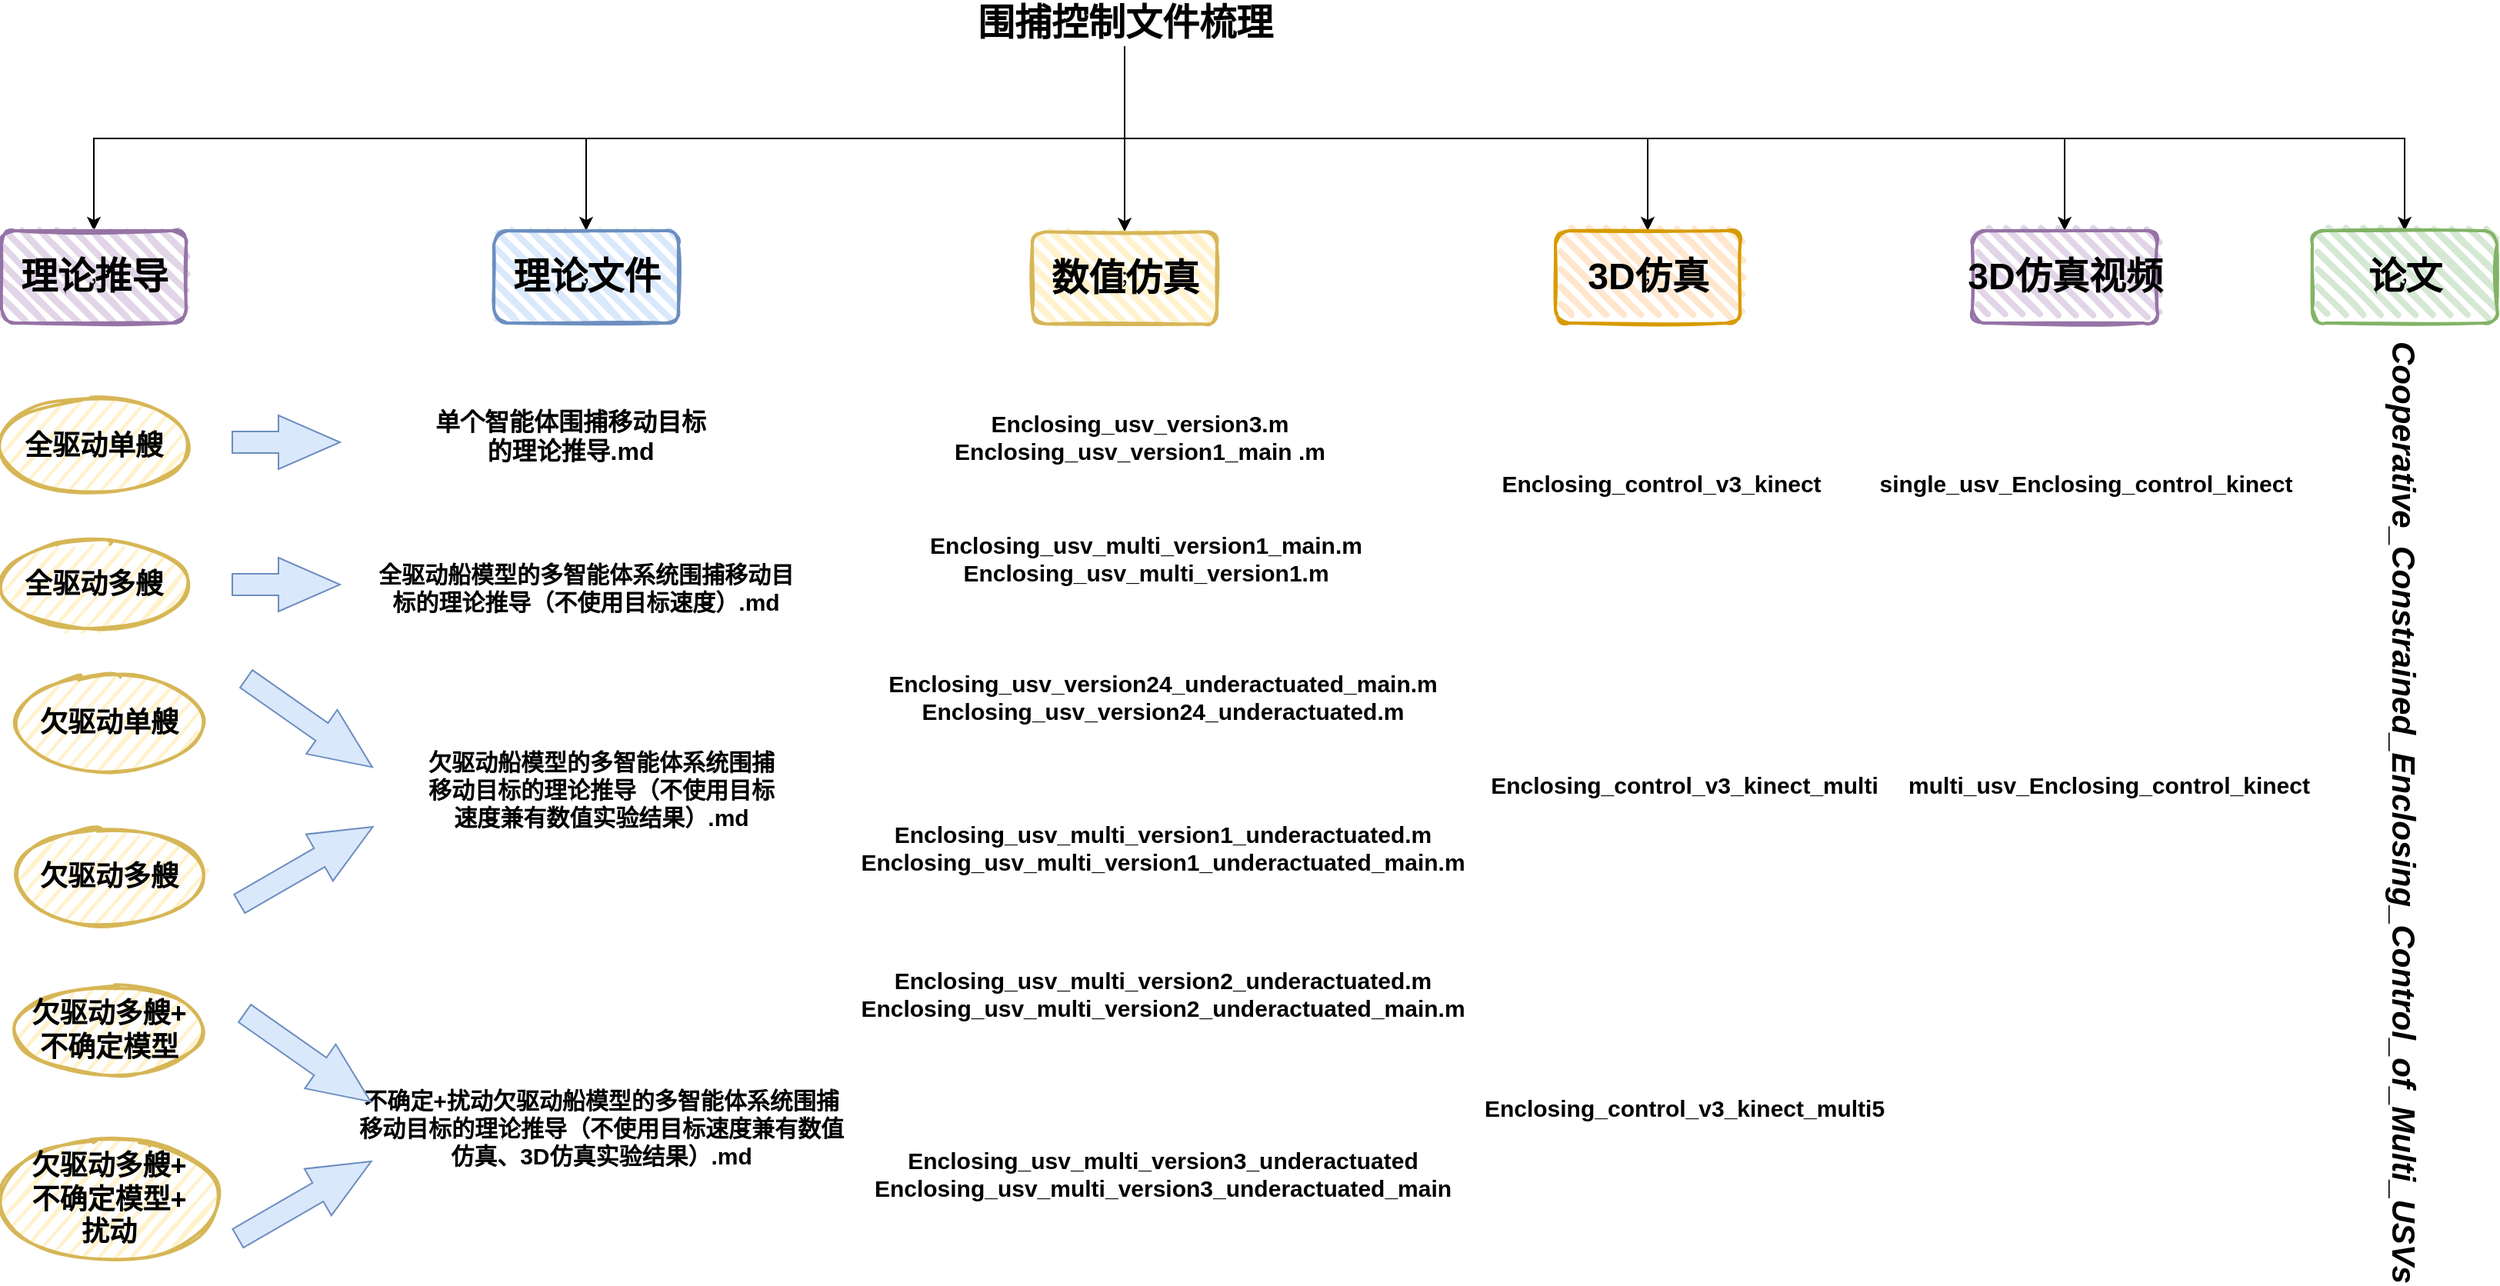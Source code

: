 <mxfile version="22.0.4" type="github">
  <diagram name="第 1 页" id="U8ZYwLHRuuHqSw_i_JJi">
    <mxGraphModel dx="1949" dy="2017" grid="1" gridSize="10" guides="1" tooltips="1" connect="1" arrows="1" fold="1" page="1" pageScale="1" pageWidth="1169" pageHeight="827" math="0" shadow="0">
      <root>
        <mxCell id="0" />
        <mxCell id="1" parent="0" />
        <mxCell id="GlCgljWv_Br-6OFDmJyN-48" style="edgeStyle=orthogonalEdgeStyle;rounded=0;orthogonalLoop=1;jettySize=auto;html=1;exitX=0.5;exitY=1;exitDx=0;exitDy=0;entryX=0.5;entryY=0;entryDx=0;entryDy=0;" edge="1" parent="1" source="GlCgljWv_Br-6OFDmJyN-2" target="GlCgljWv_Br-6OFDmJyN-11">
          <mxGeometry relative="1" as="geometry" />
        </mxCell>
        <mxCell id="GlCgljWv_Br-6OFDmJyN-49" style="edgeStyle=orthogonalEdgeStyle;rounded=0;orthogonalLoop=1;jettySize=auto;html=1;exitX=0.5;exitY=1;exitDx=0;exitDy=0;entryX=0.5;entryY=0;entryDx=0;entryDy=0;" edge="1" parent="1" source="GlCgljWv_Br-6OFDmJyN-2" target="GlCgljWv_Br-6OFDmJyN-13">
          <mxGeometry relative="1" as="geometry" />
        </mxCell>
        <mxCell id="GlCgljWv_Br-6OFDmJyN-50" style="edgeStyle=orthogonalEdgeStyle;rounded=0;orthogonalLoop=1;jettySize=auto;html=1;exitX=0.5;exitY=1;exitDx=0;exitDy=0;entryX=0.5;entryY=0;entryDx=0;entryDy=0;" edge="1" parent="1" source="GlCgljWv_Br-6OFDmJyN-2" target="GlCgljWv_Br-6OFDmJyN-9">
          <mxGeometry relative="1" as="geometry" />
        </mxCell>
        <mxCell id="GlCgljWv_Br-6OFDmJyN-52" style="edgeStyle=orthogonalEdgeStyle;rounded=0;orthogonalLoop=1;jettySize=auto;html=1;exitX=0.5;exitY=1;exitDx=0;exitDy=0;entryX=0.5;entryY=0;entryDx=0;entryDy=0;" edge="1" parent="1" source="GlCgljWv_Br-6OFDmJyN-2" target="GlCgljWv_Br-6OFDmJyN-7">
          <mxGeometry relative="1" as="geometry" />
        </mxCell>
        <mxCell id="GlCgljWv_Br-6OFDmJyN-53" style="edgeStyle=orthogonalEdgeStyle;rounded=0;orthogonalLoop=1;jettySize=auto;html=1;exitX=0.5;exitY=1;exitDx=0;exitDy=0;entryX=0.5;entryY=0;entryDx=0;entryDy=0;" edge="1" parent="1" source="GlCgljWv_Br-6OFDmJyN-2" target="GlCgljWv_Br-6OFDmJyN-5">
          <mxGeometry relative="1" as="geometry" />
        </mxCell>
        <mxCell id="GlCgljWv_Br-6OFDmJyN-59" style="edgeStyle=orthogonalEdgeStyle;rounded=0;orthogonalLoop=1;jettySize=auto;html=1;exitX=0.5;exitY=1;exitDx=0;exitDy=0;entryX=0.5;entryY=0;entryDx=0;entryDy=0;" edge="1" parent="1" source="GlCgljWv_Br-6OFDmJyN-2" target="GlCgljWv_Br-6OFDmJyN-57">
          <mxGeometry relative="1" as="geometry" />
        </mxCell>
        <mxCell id="GlCgljWv_Br-6OFDmJyN-2" value="围捕控制文件梳理" style="text;strokeColor=none;fillColor=none;html=1;fontSize=24;fontStyle=1;verticalAlign=middle;align=center;" vertex="1" parent="1">
          <mxGeometry x="850" y="-50" width="100" height="30" as="geometry" />
        </mxCell>
        <mxCell id="GlCgljWv_Br-6OFDmJyN-5" value="；" style="rounded=1;whiteSpace=wrap;html=1;strokeWidth=2;fillWeight=4;hachureGap=8;hachureAngle=45;fillColor=#e1d5e7;sketch=1;fillStyle=auto;strokeColor=#9673a6;" vertex="1" parent="1">
          <mxGeometry x="170" y="100" width="120" height="60" as="geometry" />
        </mxCell>
        <mxCell id="GlCgljWv_Br-6OFDmJyN-3" value="理论推导" style="text;strokeColor=none;fillColor=none;html=1;fontSize=24;fontStyle=1;verticalAlign=middle;align=center;" vertex="1" parent="1">
          <mxGeometry x="180" y="110" width="100" height="40" as="geometry" />
        </mxCell>
        <mxCell id="GlCgljWv_Br-6OFDmJyN-7" value="；" style="rounded=1;whiteSpace=wrap;html=1;strokeWidth=2;fillWeight=4;hachureGap=8;hachureAngle=45;fillColor=#dae8fc;sketch=1;fillStyle=auto;strokeColor=#6c8ebf;" vertex="1" parent="1">
          <mxGeometry x="490" y="100" width="120" height="60" as="geometry" />
        </mxCell>
        <mxCell id="GlCgljWv_Br-6OFDmJyN-8" value="理论文件" style="text;strokeColor=none;fillColor=none;html=1;fontSize=24;fontStyle=1;verticalAlign=middle;align=center;" vertex="1" parent="1">
          <mxGeometry x="500" y="110" width="100" height="40" as="geometry" />
        </mxCell>
        <mxCell id="GlCgljWv_Br-6OFDmJyN-9" value="；" style="rounded=1;whiteSpace=wrap;html=1;strokeWidth=2;fillWeight=4;hachureGap=8;hachureAngle=45;fillColor=#fff2cc;sketch=1;fillStyle=auto;strokeColor=#d6b656;" vertex="1" parent="1">
          <mxGeometry x="840" y="100.63" width="120" height="60" as="geometry" />
        </mxCell>
        <mxCell id="GlCgljWv_Br-6OFDmJyN-10" value="数值仿真" style="text;strokeColor=none;fillColor=none;html=1;fontSize=24;fontStyle=1;verticalAlign=middle;align=center;" vertex="1" parent="1">
          <mxGeometry x="850" y="110.63" width="100" height="40" as="geometry" />
        </mxCell>
        <mxCell id="GlCgljWv_Br-6OFDmJyN-11" value="；" style="rounded=1;whiteSpace=wrap;html=1;strokeWidth=2;fillWeight=4;hachureGap=8;hachureAngle=45;fillColor=#ffe6cc;sketch=1;fillStyle=auto;strokeColor=#d79b00;" vertex="1" parent="1">
          <mxGeometry x="1180" y="100" width="120" height="60" as="geometry" />
        </mxCell>
        <mxCell id="GlCgljWv_Br-6OFDmJyN-12" value="3D仿真" style="text;strokeColor=none;fillColor=none;html=1;fontSize=24;fontStyle=1;verticalAlign=middle;align=center;" vertex="1" parent="1">
          <mxGeometry x="1190" y="110" width="100" height="40" as="geometry" />
        </mxCell>
        <mxCell id="GlCgljWv_Br-6OFDmJyN-13" value="；" style="rounded=1;whiteSpace=wrap;html=1;strokeWidth=2;fillWeight=4;hachureGap=8;hachureAngle=45;fillColor=#d5e8d4;sketch=1;fillStyle=auto;strokeColor=#82b366;" vertex="1" parent="1">
          <mxGeometry x="1672" y="100" width="120" height="60" as="geometry" />
        </mxCell>
        <mxCell id="GlCgljWv_Br-6OFDmJyN-18" value="&lt;font style=&quot;font-size: 18px;&quot;&gt;&lt;b&gt;全驱动单艘&lt;/b&gt;&lt;/font&gt;" style="ellipse;whiteSpace=wrap;html=1;strokeWidth=2;fillWeight=2;hachureGap=8;fillColor=#fff2cc;fillStyle=dots;sketch=1;strokeColor=#d6b656;" vertex="1" parent="1">
          <mxGeometry x="170" y="210" width="120" height="60" as="geometry" />
        </mxCell>
        <mxCell id="GlCgljWv_Br-6OFDmJyN-14" value="论文" style="text;strokeColor=none;fillColor=none;html=1;fontSize=24;fontStyle=1;verticalAlign=middle;align=center;" vertex="1" parent="1">
          <mxGeometry x="1682" y="110" width="100" height="40" as="geometry" />
        </mxCell>
        <mxCell id="GlCgljWv_Br-6OFDmJyN-19" value="&lt;font style=&quot;font-size: 18px;&quot;&gt;&lt;b&gt;全驱动多艘&lt;/b&gt;&lt;/font&gt;" style="ellipse;whiteSpace=wrap;html=1;strokeWidth=2;fillWeight=2;hachureGap=8;fillColor=#fff2cc;fillStyle=dots;sketch=1;strokeColor=#d6b656;" vertex="1" parent="1">
          <mxGeometry x="170" y="300" width="120" height="60" as="geometry" />
        </mxCell>
        <mxCell id="GlCgljWv_Br-6OFDmJyN-20" value="&lt;font style=&quot;font-size: 18px;&quot;&gt;&lt;b&gt;欠驱动单艘&lt;/b&gt;&lt;/font&gt;" style="ellipse;whiteSpace=wrap;html=1;strokeWidth=2;fillWeight=2;hachureGap=8;fillColor=#fff2cc;fillStyle=dots;sketch=1;strokeColor=#d6b656;" vertex="1" parent="1">
          <mxGeometry x="180" y="390" width="120" height="60" as="geometry" />
        </mxCell>
        <mxCell id="GlCgljWv_Br-6OFDmJyN-21" value="&lt;font style=&quot;font-size: 18px;&quot;&gt;&lt;b&gt;欠驱动多艘&lt;/b&gt;&lt;/font&gt;" style="ellipse;whiteSpace=wrap;html=1;strokeWidth=2;fillWeight=2;hachureGap=8;fillColor=#fff2cc;fillStyle=dots;sketch=1;strokeColor=#d6b656;" vertex="1" parent="1">
          <mxGeometry x="180" y="490" width="120" height="60" as="geometry" />
        </mxCell>
        <mxCell id="GlCgljWv_Br-6OFDmJyN-22" value="&lt;font style=&quot;font-size: 18px;&quot;&gt;&lt;b&gt;欠驱动多艘+&lt;br&gt;不确定模型&lt;br&gt;&lt;/b&gt;&lt;/font&gt;" style="ellipse;whiteSpace=wrap;html=1;strokeWidth=2;fillWeight=2;hachureGap=8;fillColor=#fff2cc;fillStyle=dots;sketch=1;strokeColor=#d6b656;" vertex="1" parent="1">
          <mxGeometry x="180" y="590" width="120" height="60" as="geometry" />
        </mxCell>
        <mxCell id="GlCgljWv_Br-6OFDmJyN-26" value="&lt;font style=&quot;font-size: 18px;&quot;&gt;&lt;b&gt;欠驱动多艘+&lt;br&gt;不确定模型+&lt;br&gt;扰动&lt;br&gt;&lt;/b&gt;&lt;/font&gt;" style="ellipse;whiteSpace=wrap;html=1;strokeWidth=2;fillWeight=2;hachureGap=8;fillColor=#fff2cc;fillStyle=dots;sketch=1;strokeColor=#d6b656;" vertex="1" parent="1">
          <mxGeometry x="170" y="690" width="140" height="80" as="geometry" />
        </mxCell>
        <mxCell id="GlCgljWv_Br-6OFDmJyN-28" value="单个智能体围捕移动目标的理论推导.md" style="text;whiteSpace=wrap;fontSize=16;align=center;fontStyle=1" vertex="1" parent="1">
          <mxGeometry x="450" y="207.5" width="180" height="60" as="geometry" />
        </mxCell>
        <mxCell id="GlCgljWv_Br-6OFDmJyN-29" value="" style="html=1;shadow=0;dashed=0;align=center;verticalAlign=middle;shape=mxgraph.arrows2.arrow;dy=0.6;dx=40;notch=0;fillColor=#dae8fc;strokeColor=#6c8ebf;" vertex="1" parent="1">
          <mxGeometry x="320" y="220" width="70" height="35" as="geometry" />
        </mxCell>
        <mxCell id="GlCgljWv_Br-6OFDmJyN-30" value="" style="html=1;shadow=0;dashed=0;align=center;verticalAlign=middle;shape=mxgraph.arrows2.arrow;dy=0.6;dx=40;notch=0;fillColor=#dae8fc;strokeColor=#6c8ebf;" vertex="1" parent="1">
          <mxGeometry x="320" y="312.5" width="70" height="35" as="geometry" />
        </mxCell>
        <mxCell id="GlCgljWv_Br-6OFDmJyN-31" value="" style="html=1;shadow=0;dashed=0;align=center;verticalAlign=middle;shape=mxgraph.arrows2.arrow;dy=0.6;dx=40;notch=0;fontStyle=0;fillColor=#dae8fc;strokeColor=#6c8ebf;rotation=35;" vertex="1" parent="1">
          <mxGeometry x="320" y="402.5" width="100" height="35" as="geometry" />
        </mxCell>
        <mxCell id="GlCgljWv_Br-6OFDmJyN-32" value="" style="html=1;shadow=0;dashed=0;align=center;verticalAlign=middle;shape=mxgraph.arrows2.arrow;dy=0.6;dx=40;notch=0;fillColor=#dae8fc;strokeColor=#6c8ebf;rotation=-30;" vertex="1" parent="1">
          <mxGeometry x="317.99" y="495" width="100" height="35" as="geometry" />
        </mxCell>
        <mxCell id="GlCgljWv_Br-6OFDmJyN-35" value="全驱动船模型的多智能体系统围捕移动目标的理论推导（不使用目标速度）.md" style="text;whiteSpace=wrap;fontSize=15;fontStyle=1;align=center;" vertex="1" parent="1">
          <mxGeometry x="410" y="307.5" width="280" height="62.5" as="geometry" />
        </mxCell>
        <mxCell id="GlCgljWv_Br-6OFDmJyN-36" value="欠驱动船模型的多智能体系统围捕移动目标的理论推导（不使用目标速度兼有数值实验结果）.md" style="text;whiteSpace=wrap;fontSize=15;fontStyle=1;align=center;" vertex="1" parent="1">
          <mxGeometry x="440" y="430" width="240" height="70" as="geometry" />
        </mxCell>
        <mxCell id="GlCgljWv_Br-6OFDmJyN-37" value="不确定+扰动欠驱动船模型的多智能体系统围捕移动目标的理论推导（不使用目标速度兼有数值仿真、3D仿真实验结果）.md" style="text;whiteSpace=wrap;fontSize=15;fontStyle=1;align=center;" vertex="1" parent="1">
          <mxGeometry x="400" y="650" width="320" height="70" as="geometry" />
        </mxCell>
        <mxCell id="GlCgljWv_Br-6OFDmJyN-38" value="" style="html=1;shadow=0;dashed=0;align=center;verticalAlign=middle;shape=mxgraph.arrows2.arrow;dy=0.6;dx=40;notch=0;fontStyle=0;fillColor=#dae8fc;strokeColor=#6c8ebf;rotation=35;" vertex="1" parent="1">
          <mxGeometry x="319" y="620" width="100" height="35" as="geometry" />
        </mxCell>
        <mxCell id="GlCgljWv_Br-6OFDmJyN-39" value="" style="html=1;shadow=0;dashed=0;align=center;verticalAlign=middle;shape=mxgraph.arrows2.arrow;dy=0.6;dx=40;notch=0;fillColor=#dae8fc;strokeColor=#6c8ebf;rotation=-30;" vertex="1" parent="1">
          <mxGeometry x="316.99" y="712.5" width="100" height="35" as="geometry" />
        </mxCell>
        <mxCell id="GlCgljWv_Br-6OFDmJyN-40" value="Enclosing_usv_version3.m&#xa;Enclosing_usv_version1_main .m" style="text;whiteSpace=wrap;fontSize=15;fontStyle=1;align=center;" vertex="1" parent="1">
          <mxGeometry x="780" y="210" width="260" height="45" as="geometry" />
        </mxCell>
        <mxCell id="GlCgljWv_Br-6OFDmJyN-41" value="Enclosing_usv_multi_version1_main.m&#xa;Enclosing_usv_multi_version1.m" style="text;whiteSpace=wrap;fontSize=15;fontStyle=1;align=center;" vertex="1" parent="1">
          <mxGeometry x="799" y="289.38" width="230" height="40" as="geometry" />
        </mxCell>
        <mxCell id="GlCgljWv_Br-6OFDmJyN-42" value="Enclosing_usv_version24_underactuated_main.m&#xa;Enclosing_usv_version24_underactuated.m" style="text;whiteSpace=wrap;fontSize=15;fontStyle=1;align=center;" vertex="1" parent="1">
          <mxGeometry x="780" y="379.38" width="290" height="40" as="geometry" />
        </mxCell>
        <mxCell id="GlCgljWv_Br-6OFDmJyN-43" value="Enclosing_usv_multi_version1_underactuated.m&#xa;Enclosing_usv_multi_version1_underactuated_main.m" style="text;whiteSpace=wrap;fontSize=15;fontStyle=1;align=center;" vertex="1" parent="1">
          <mxGeometry x="770" y="476.88" width="310" height="50" as="geometry" />
        </mxCell>
        <mxCell id="GlCgljWv_Br-6OFDmJyN-44" value="Enclosing_usv_multi_version2_underactuated.m&#xa;Enclosing_usv_multi_version2_underactuated_main.m" style="text;whiteSpace=wrap;fontSize=15;fontStyle=1;align=center;" vertex="1" parent="1">
          <mxGeometry x="770" y="571.88" width="310" height="50" as="geometry" />
        </mxCell>
        <mxCell id="GlCgljWv_Br-6OFDmJyN-45" value="Enclosing_usv_multi_version3_underactuated&#xa;Enclosing_usv_multi_version3_underactuated_main" style="text;whiteSpace=wrap;fontSize=15;fontStyle=1;align=center;" vertex="1" parent="1">
          <mxGeometry x="770" y="689.38" width="310" height="50" as="geometry" />
        </mxCell>
        <mxCell id="GlCgljWv_Br-6OFDmJyN-54" value="Cooperative_Constrained_Enclosing_Control_of_Multi_USVs" style="text;whiteSpace=wrap;rotation=90;horizontal=1;fontSize=21;fontStyle=3" vertex="1" parent="1">
          <mxGeometry x="1551" y="330" width="360" height="40" as="geometry" />
        </mxCell>
        <mxCell id="GlCgljWv_Br-6OFDmJyN-55" value="Enclosing_control_v3_kinect" style="text;whiteSpace=wrap;fontSize=15;fontStyle=1;align=center;" vertex="1" parent="1">
          <mxGeometry x="1154" y="248.75" width="190" height="40" as="geometry" />
        </mxCell>
        <mxCell id="GlCgljWv_Br-6OFDmJyN-56" value="Enclosing_control_v3_kinect_multi5" style="text;whiteSpace=wrap;fontSize=15;fontStyle=1;align=center;" vertex="1" parent="1">
          <mxGeometry x="1154" y="655" width="220" height="40" as="geometry" />
        </mxCell>
        <mxCell id="GlCgljWv_Br-6OFDmJyN-57" value="；" style="rounded=1;whiteSpace=wrap;html=1;strokeWidth=2;fillWeight=4;hachureGap=8;hachureAngle=45;fillColor=#e1d5e7;sketch=1;fillStyle=auto;strokeColor=#9673a6;" vertex="1" parent="1">
          <mxGeometry x="1451" y="100" width="120" height="60" as="geometry" />
        </mxCell>
        <mxCell id="GlCgljWv_Br-6OFDmJyN-58" value="3D仿真视频" style="text;html=1;fontSize=24;fontStyle=1;verticalAlign=middle;align=center;" vertex="1" parent="1">
          <mxGeometry x="1461" y="110" width="100" height="40" as="geometry" />
        </mxCell>
        <mxCell id="GlCgljWv_Br-6OFDmJyN-60" value="single_usv_Enclosing_control_kinect" style="text;whiteSpace=wrap;fontSize=15;fontStyle=1;align=center;" vertex="1" parent="1">
          <mxGeometry x="1410" y="248.75" width="230" height="40" as="geometry" />
        </mxCell>
        <mxCell id="GlCgljWv_Br-6OFDmJyN-61" value="multi_usv_Enclosing_control_kinect" style="text;whiteSpace=wrap;fontSize=15;fontStyle=1;align=center;" vertex="1" parent="1">
          <mxGeometry x="1430" y="445" width="220" height="40" as="geometry" />
        </mxCell>
        <mxCell id="GlCgljWv_Br-6OFDmJyN-62" value="Enclosing_control_v3_kinect_multi" style="text;whiteSpace=wrap;fontSize=15;fontStyle=1;align=center;" vertex="1" parent="1">
          <mxGeometry x="1154" y="445" width="220" height="40" as="geometry" />
        </mxCell>
      </root>
    </mxGraphModel>
  </diagram>
</mxfile>
